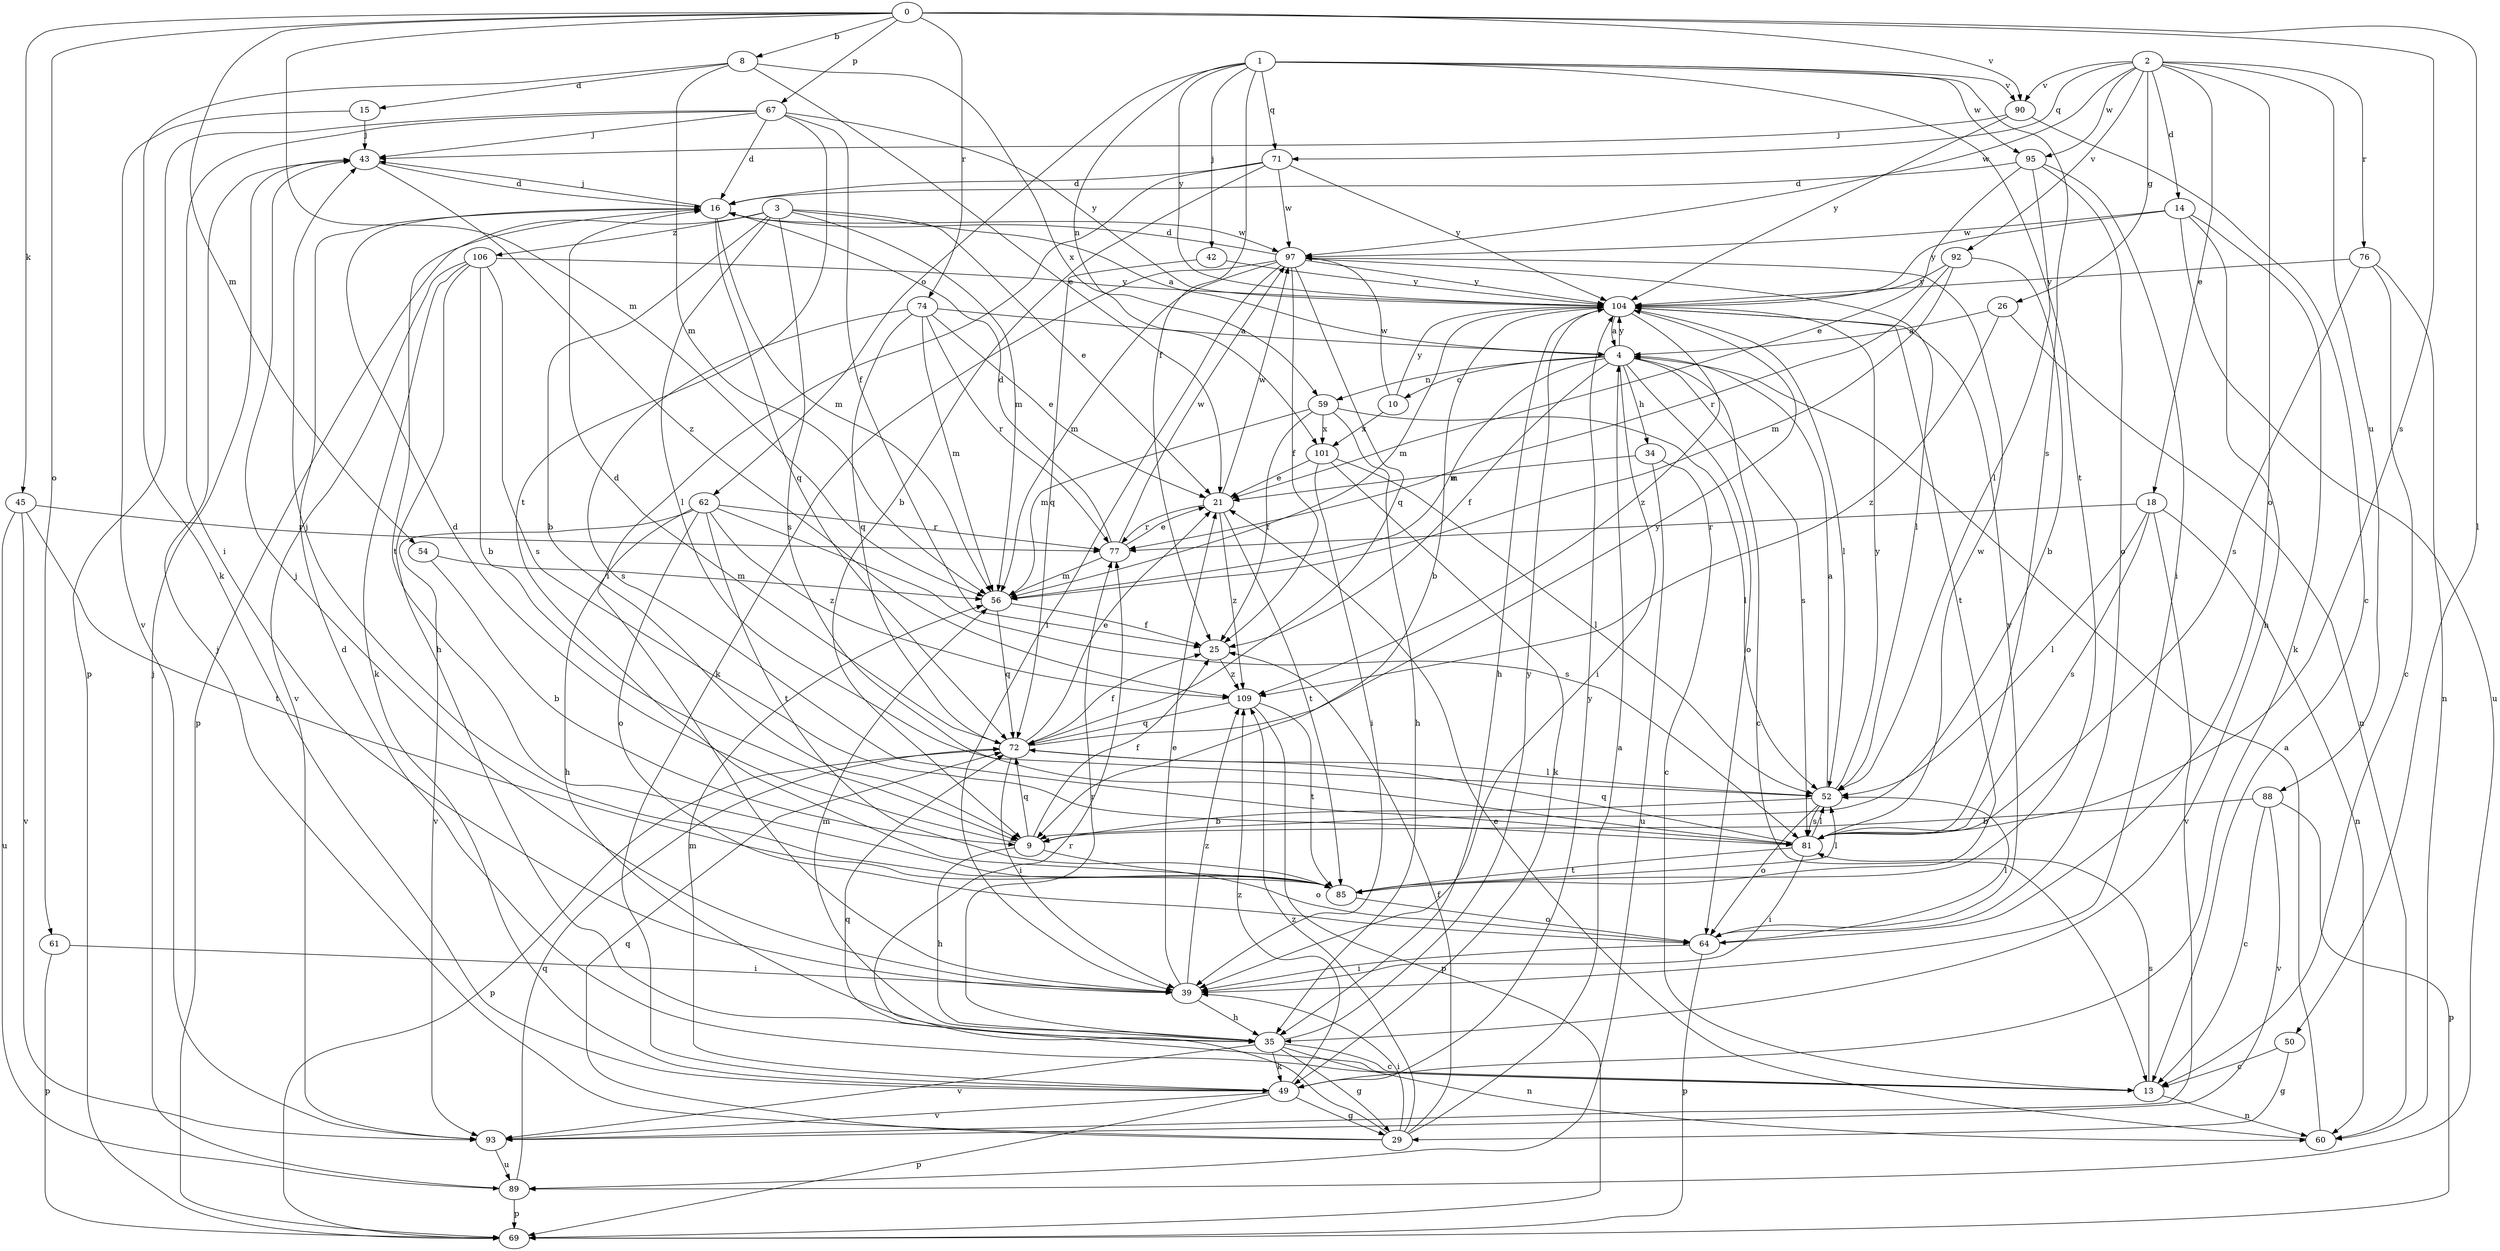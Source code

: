 strict digraph  {
0;
1;
2;
3;
4;
8;
9;
10;
13;
14;
15;
16;
18;
21;
25;
26;
29;
34;
35;
39;
42;
43;
45;
49;
50;
52;
54;
56;
59;
60;
61;
62;
64;
67;
69;
71;
72;
74;
76;
77;
81;
85;
88;
89;
90;
92;
93;
95;
97;
101;
104;
106;
109;
0 -> 8  [label=b];
0 -> 45  [label=k];
0 -> 50  [label=l];
0 -> 54  [label=m];
0 -> 56  [label=m];
0 -> 61  [label=o];
0 -> 67  [label=p];
0 -> 74  [label=r];
0 -> 81  [label=s];
0 -> 90  [label=v];
1 -> 25  [label=f];
1 -> 42  [label=j];
1 -> 59  [label=n];
1 -> 62  [label=o];
1 -> 71  [label=q];
1 -> 81  [label=s];
1 -> 85  [label=t];
1 -> 90  [label=v];
1 -> 95  [label=w];
1 -> 104  [label=y];
2 -> 14  [label=d];
2 -> 18  [label=e];
2 -> 26  [label=g];
2 -> 64  [label=o];
2 -> 71  [label=q];
2 -> 76  [label=r];
2 -> 88  [label=u];
2 -> 90  [label=v];
2 -> 92  [label=v];
2 -> 95  [label=w];
2 -> 97  [label=w];
3 -> 4  [label=a];
3 -> 9  [label=b];
3 -> 21  [label=e];
3 -> 52  [label=l];
3 -> 56  [label=m];
3 -> 69  [label=p];
3 -> 81  [label=s];
3 -> 106  [label=z];
4 -> 10  [label=c];
4 -> 13  [label=c];
4 -> 25  [label=f];
4 -> 34  [label=h];
4 -> 39  [label=i];
4 -> 56  [label=m];
4 -> 59  [label=n];
4 -> 64  [label=o];
4 -> 81  [label=s];
4 -> 104  [label=y];
8 -> 15  [label=d];
8 -> 21  [label=e];
8 -> 49  [label=k];
8 -> 56  [label=m];
8 -> 101  [label=x];
9 -> 16  [label=d];
9 -> 25  [label=f];
9 -> 35  [label=h];
9 -> 64  [label=o];
9 -> 72  [label=q];
10 -> 97  [label=w];
10 -> 101  [label=x];
10 -> 104  [label=y];
13 -> 16  [label=d];
13 -> 60  [label=n];
13 -> 72  [label=q];
13 -> 81  [label=s];
14 -> 35  [label=h];
14 -> 49  [label=k];
14 -> 89  [label=u];
14 -> 97  [label=w];
14 -> 104  [label=y];
15 -> 43  [label=j];
15 -> 93  [label=v];
16 -> 43  [label=j];
16 -> 56  [label=m];
16 -> 72  [label=q];
16 -> 85  [label=t];
16 -> 97  [label=w];
18 -> 52  [label=l];
18 -> 60  [label=n];
18 -> 77  [label=r];
18 -> 81  [label=s];
18 -> 93  [label=v];
21 -> 77  [label=r];
21 -> 85  [label=t];
21 -> 97  [label=w];
21 -> 109  [label=z];
25 -> 109  [label=z];
26 -> 4  [label=a];
26 -> 60  [label=n];
26 -> 109  [label=z];
29 -> 4  [label=a];
29 -> 25  [label=f];
29 -> 39  [label=i];
29 -> 43  [label=j];
29 -> 72  [label=q];
29 -> 77  [label=r];
29 -> 109  [label=z];
34 -> 13  [label=c];
34 -> 21  [label=e];
34 -> 89  [label=u];
35 -> 13  [label=c];
35 -> 29  [label=g];
35 -> 49  [label=k];
35 -> 56  [label=m];
35 -> 60  [label=n];
35 -> 77  [label=r];
35 -> 93  [label=v];
35 -> 104  [label=y];
39 -> 21  [label=e];
39 -> 35  [label=h];
39 -> 43  [label=j];
39 -> 109  [label=z];
42 -> 72  [label=q];
42 -> 104  [label=y];
43 -> 16  [label=d];
43 -> 109  [label=z];
45 -> 77  [label=r];
45 -> 85  [label=t];
45 -> 89  [label=u];
45 -> 93  [label=v];
49 -> 29  [label=g];
49 -> 56  [label=m];
49 -> 69  [label=p];
49 -> 93  [label=v];
49 -> 104  [label=y];
49 -> 109  [label=z];
50 -> 13  [label=c];
50 -> 29  [label=g];
52 -> 4  [label=a];
52 -> 9  [label=b];
52 -> 64  [label=o];
52 -> 81  [label=s];
52 -> 104  [label=y];
54 -> 9  [label=b];
54 -> 56  [label=m];
56 -> 25  [label=f];
56 -> 72  [label=q];
59 -> 25  [label=f];
59 -> 35  [label=h];
59 -> 52  [label=l];
59 -> 56  [label=m];
59 -> 101  [label=x];
60 -> 4  [label=a];
60 -> 21  [label=e];
61 -> 39  [label=i];
61 -> 69  [label=p];
62 -> 35  [label=h];
62 -> 64  [label=o];
62 -> 77  [label=r];
62 -> 81  [label=s];
62 -> 85  [label=t];
62 -> 93  [label=v];
62 -> 109  [label=z];
64 -> 39  [label=i];
64 -> 52  [label=l];
64 -> 69  [label=p];
64 -> 104  [label=y];
67 -> 16  [label=d];
67 -> 25  [label=f];
67 -> 39  [label=i];
67 -> 43  [label=j];
67 -> 69  [label=p];
67 -> 85  [label=t];
67 -> 104  [label=y];
71 -> 9  [label=b];
71 -> 16  [label=d];
71 -> 39  [label=i];
71 -> 97  [label=w];
71 -> 104  [label=y];
72 -> 16  [label=d];
72 -> 21  [label=e];
72 -> 25  [label=f];
72 -> 39  [label=i];
72 -> 52  [label=l];
72 -> 69  [label=p];
72 -> 104  [label=y];
74 -> 4  [label=a];
74 -> 21  [label=e];
74 -> 56  [label=m];
74 -> 72  [label=q];
74 -> 77  [label=r];
74 -> 81  [label=s];
76 -> 13  [label=c];
76 -> 60  [label=n];
76 -> 81  [label=s];
76 -> 104  [label=y];
77 -> 16  [label=d];
77 -> 21  [label=e];
77 -> 56  [label=m];
77 -> 97  [label=w];
81 -> 39  [label=i];
81 -> 52  [label=l];
81 -> 72  [label=q];
81 -> 85  [label=t];
81 -> 97  [label=w];
85 -> 43  [label=j];
85 -> 52  [label=l];
85 -> 64  [label=o];
88 -> 9  [label=b];
88 -> 13  [label=c];
88 -> 69  [label=p];
88 -> 93  [label=v];
89 -> 43  [label=j];
89 -> 69  [label=p];
89 -> 72  [label=q];
90 -> 13  [label=c];
90 -> 43  [label=j];
90 -> 104  [label=y];
92 -> 9  [label=b];
92 -> 56  [label=m];
92 -> 77  [label=r];
92 -> 104  [label=y];
93 -> 89  [label=u];
95 -> 16  [label=d];
95 -> 21  [label=e];
95 -> 39  [label=i];
95 -> 52  [label=l];
95 -> 64  [label=o];
97 -> 16  [label=d];
97 -> 25  [label=f];
97 -> 39  [label=i];
97 -> 49  [label=k];
97 -> 52  [label=l];
97 -> 56  [label=m];
97 -> 72  [label=q];
97 -> 104  [label=y];
101 -> 21  [label=e];
101 -> 39  [label=i];
101 -> 49  [label=k];
101 -> 52  [label=l];
104 -> 4  [label=a];
104 -> 9  [label=b];
104 -> 35  [label=h];
104 -> 52  [label=l];
104 -> 56  [label=m];
104 -> 85  [label=t];
104 -> 109  [label=z];
106 -> 9  [label=b];
106 -> 35  [label=h];
106 -> 49  [label=k];
106 -> 81  [label=s];
106 -> 93  [label=v];
106 -> 104  [label=y];
109 -> 69  [label=p];
109 -> 72  [label=q];
109 -> 85  [label=t];
}
